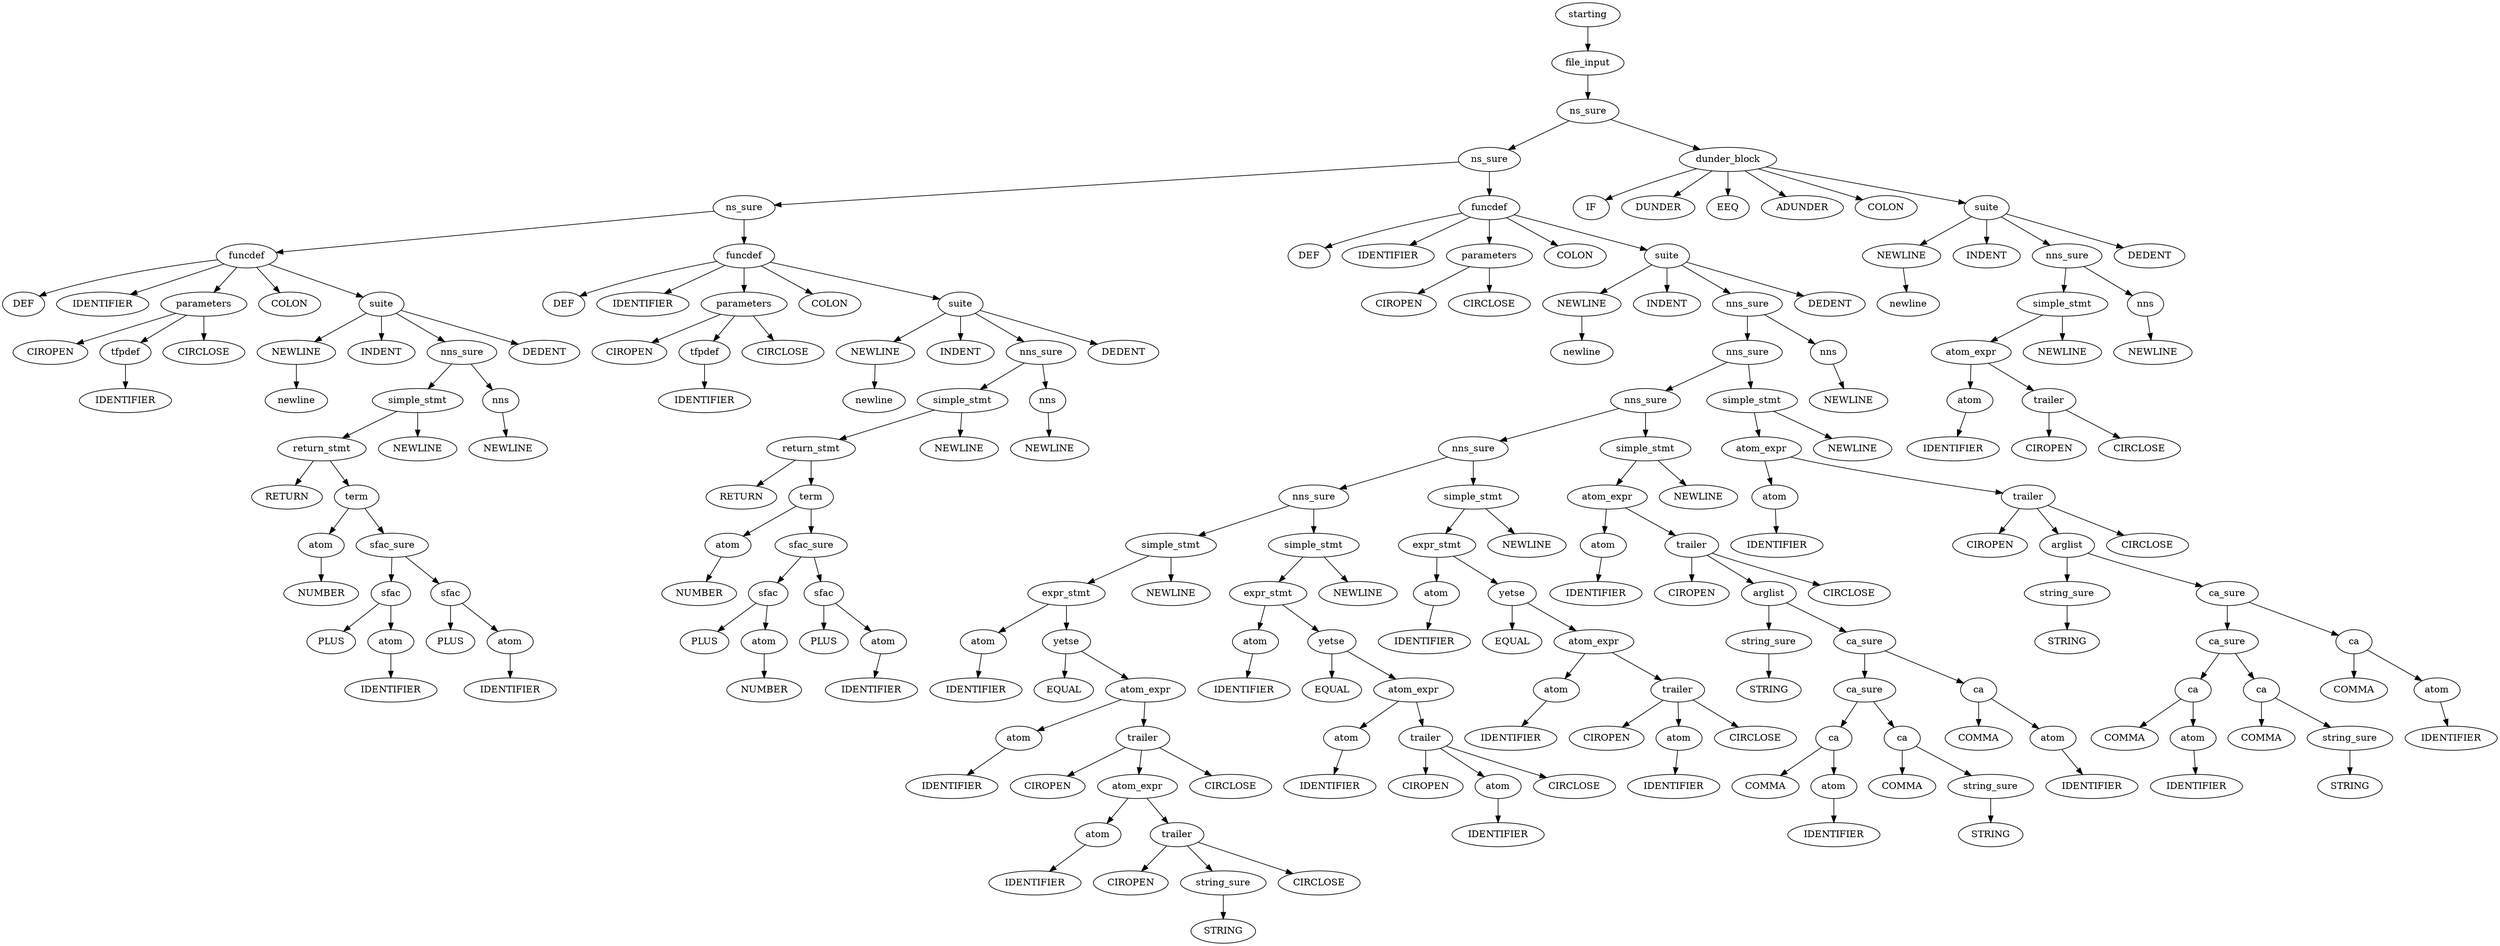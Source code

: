 digraph ASTVisual {
 ordering = out ;
10 [ label="tfpdef"]
20 [ label="IDENTIFIER"]
30 [ label="parameters"]
40 [ label="CIROPEN"]
50 [ label="CIRCLOSE"]
60 [ label="NEWLINE"]
70 [ label="newline"]
80 [ label="atom"]
90 [ label="NUMBER"]
100 [ label="atom"]
110 [ label="IDENTIFIER"]
120 [ label="sfac"]
130 [ label="PLUS"]
140 [ label="atom"]
150 [ label="IDENTIFIER"]
160 [ label="sfac"]
170 [ label="PLUS"]
180 [ label="sfac_sure"]
190 [ label="term"]
200 [ label="return_stmt"]
210 [ label="RETURN"]
220 [ label="simple_stmt"]
230 [ label="NEWLINE"]
240 [ label="nns"]
250 [ label="NEWLINE"]
260 [ label="nns_sure"]
270 [ label="suite"]
280 [ label="INDENT"]
290 [ label="DEDENT"]
300 [ label="funcdef"]
310 [ label="DEF"]
320 [ label="IDENTIFIER"]
330 [ label="COLON"]
340 [ label="tfpdef"]
350 [ label="IDENTIFIER"]
360 [ label="parameters"]
370 [ label="CIROPEN"]
380 [ label="CIRCLOSE"]
390 [ label="NEWLINE"]
400 [ label="newline"]
410 [ label="atom"]
420 [ label="NUMBER"]
430 [ label="atom"]
440 [ label="NUMBER"]
450 [ label="sfac"]
460 [ label="PLUS"]
470 [ label="atom"]
480 [ label="IDENTIFIER"]
490 [ label="sfac"]
500 [ label="PLUS"]
510 [ label="sfac_sure"]
520 [ label="term"]
530 [ label="return_stmt"]
540 [ label="RETURN"]
550 [ label="simple_stmt"]
560 [ label="NEWLINE"]
570 [ label="nns"]
580 [ label="NEWLINE"]
590 [ label="nns_sure"]
600 [ label="suite"]
610 [ label="INDENT"]
620 [ label="DEDENT"]
630 [ label="funcdef"]
640 [ label="DEF"]
650 [ label="IDENTIFIER"]
660 [ label="COLON"]
670 [ label="ns_sure"]
680 [ label="parameters"]
690 [ label="CIROPEN"]
700 [ label="CIRCLOSE"]
710 [ label="NEWLINE"]
720 [ label="newline"]
730 [ label="atom"]
740 [ label="IDENTIFIER"]
750 [ label="atom"]
760 [ label="IDENTIFIER"]
770 [ label="atom"]
780 [ label="IDENTIFIER"]
790 [ label="string_sure"]
800 [ label="STRING"]
810 [ label="trailer"]
820 [ label="CIROPEN"]
830 [ label="CIRCLOSE"]
840 [ label="atom_expr"]
850 [ label="trailer"]
860 [ label="CIROPEN"]
870 [ label="CIRCLOSE"]
880 [ label="atom_expr"]
890 [ label="yetse"]
900 [ label="EQUAL"]
910 [ label="expr_stmt"]
920 [ label="simple_stmt"]
930 [ label="NEWLINE"]
940 [ label="atom"]
950 [ label="IDENTIFIER"]
960 [ label="atom"]
970 [ label="IDENTIFIER"]
980 [ label="atom"]
990 [ label="IDENTIFIER"]
1000 [ label="trailer"]
1010 [ label="CIROPEN"]
1020 [ label="CIRCLOSE"]
1030 [ label="atom_expr"]
1040 [ label="yetse"]
1050 [ label="EQUAL"]
1060 [ label="expr_stmt"]
1070 [ label="simple_stmt"]
1080 [ label="NEWLINE"]
1090 [ label="nns_sure"]
1100 [ label="atom"]
1110 [ label="IDENTIFIER"]
1120 [ label="atom"]
1130 [ label="IDENTIFIER"]
1140 [ label="atom"]
1150 [ label="IDENTIFIER"]
1160 [ label="trailer"]
1170 [ label="CIROPEN"]
1180 [ label="CIRCLOSE"]
1190 [ label="atom_expr"]
1200 [ label="yetse"]
1210 [ label="EQUAL"]
1220 [ label="expr_stmt"]
1230 [ label="simple_stmt"]
1240 [ label="NEWLINE"]
1250 [ label="nns_sure"]
1260 [ label="atom"]
1270 [ label="IDENTIFIER"]
1280 [ label="string_sure"]
1290 [ label="STRING"]
1300 [ label="atom"]
1310 [ label="IDENTIFIER"]
1320 [ label="ca"]
1330 [ label="COMMA"]
1340 [ label="string_sure"]
1350 [ label="STRING"]
1360 [ label="ca"]
1370 [ label="COMMA"]
1380 [ label="ca_sure"]
1390 [ label="atom"]
1400 [ label="IDENTIFIER"]
1410 [ label="ca"]
1420 [ label="COMMA"]
1430 [ label="ca_sure"]
1440 [ label="arglist"]
1450 [ label="trailer"]
1460 [ label="CIROPEN"]
1470 [ label="CIRCLOSE"]
1480 [ label="atom_expr"]
1490 [ label="simple_stmt"]
1500 [ label="NEWLINE"]
1510 [ label="nns_sure"]
1520 [ label="atom"]
1530 [ label="IDENTIFIER"]
1540 [ label="string_sure"]
1550 [ label="STRING"]
1560 [ label="atom"]
1570 [ label="IDENTIFIER"]
1580 [ label="ca"]
1590 [ label="COMMA"]
1600 [ label="string_sure"]
1610 [ label="STRING"]
1620 [ label="ca"]
1630 [ label="COMMA"]
1640 [ label="ca_sure"]
1650 [ label="atom"]
1660 [ label="IDENTIFIER"]
1670 [ label="ca"]
1680 [ label="COMMA"]
1690 [ label="ca_sure"]
1700 [ label="arglist"]
1710 [ label="trailer"]
1720 [ label="CIROPEN"]
1730 [ label="CIRCLOSE"]
1740 [ label="atom_expr"]
1750 [ label="simple_stmt"]
1760 [ label="NEWLINE"]
1770 [ label="nns_sure"]
1780 [ label="nns"]
1790 [ label="NEWLINE"]
1800 [ label="nns_sure"]
1810 [ label="suite"]
1820 [ label="INDENT"]
1830 [ label="DEDENT"]
1840 [ label="funcdef"]
1850 [ label="DEF"]
1860 [ label="IDENTIFIER"]
1870 [ label="COLON"]
1880 [ label="ns_sure"]
1890 [ label="NEWLINE"]
1900 [ label="newline"]
1910 [ label="atom"]
1920 [ label="IDENTIFIER"]
1930 [ label="trailer"]
1940 [ label="CIROPEN"]
1950 [ label="CIRCLOSE"]
1960 [ label="atom_expr"]
1970 [ label="simple_stmt"]
1980 [ label="NEWLINE"]
1990 [ label="nns"]
2000 [ label="NEWLINE"]
2010 [ label="nns_sure"]
2020 [ label="suite"]
2030 [ label="INDENT"]
2040 [ label="DEDENT"]
2050 [ label="dunder_block"]
2060 [ label="IF"]
2070 [ label="DUNDER"]
2080 [ label="EEQ"]
2090 [ label="ADUNDER"]
2100 [ label="COLON"]
2110 [ label="ns_sure"]
2120 [ label="file_input"]
2130 [ label="starting"]
10 -> 20[ label=""]
30 -> 40[ label=""]
30 -> 10[ label=""]
30 -> 50[ label=""]
60 -> 70[ label=""]
80 -> 90[ label=""]
100 -> 110[ label=""]
120 -> 130[ label=""]
120 -> 100[ label=""]
140 -> 150[ label=""]
160 -> 170[ label=""]
160 -> 140[ label=""]
180 -> 120[ label=""]
180 -> 160[ label=""]
190 -> 80[ label=""]
190 -> 180[ label=""]
200 -> 210[ label=""]
200 -> 190[ label=""]
220 -> 200[ label=""]
220 -> 230[ label=""]
240 -> 250[ label=""]
260 -> 220[ label=""]
260 -> 240[ label=""]
270 -> 60[ label=""]
270 -> 280[ label=""]
270 -> 260[ label=""]
270 -> 290[ label=""]
300 -> 310[ label=""]
300 -> 320[ label=""]
300 -> 30[ label=""]
300 -> 330[ label=""]
300 -> 270[ label=""]
340 -> 350[ label=""]
360 -> 370[ label=""]
360 -> 340[ label=""]
360 -> 380[ label=""]
390 -> 400[ label=""]
410 -> 420[ label=""]
430 -> 440[ label=""]
450 -> 460[ label=""]
450 -> 430[ label=""]
470 -> 480[ label=""]
490 -> 500[ label=""]
490 -> 470[ label=""]
510 -> 450[ label=""]
510 -> 490[ label=""]
520 -> 410[ label=""]
520 -> 510[ label=""]
530 -> 540[ label=""]
530 -> 520[ label=""]
550 -> 530[ label=""]
550 -> 560[ label=""]
570 -> 580[ label=""]
590 -> 550[ label=""]
590 -> 570[ label=""]
600 -> 390[ label=""]
600 -> 610[ label=""]
600 -> 590[ label=""]
600 -> 620[ label=""]
630 -> 640[ label=""]
630 -> 650[ label=""]
630 -> 360[ label=""]
630 -> 660[ label=""]
630 -> 600[ label=""]
670 -> 300[ label=""]
670 -> 630[ label=""]
680 -> 690[ label=""]
680 -> 700[ label=""]
710 -> 720[ label=""]
730 -> 740[ label=""]
750 -> 760[ label=""]
770 -> 780[ label=""]
790 -> 800[ label=""]
810 -> 820[ label=""]
810 -> 790[ label=""]
810 -> 830[ label=""]
840 -> 770[ label=""]
840 -> 810[ label=""]
850 -> 860[ label=""]
850 -> 840[ label=""]
850 -> 870[ label=""]
880 -> 750[ label=""]
880 -> 850[ label=""]
890 -> 900[ label=""]
890 -> 880[ label=""]
910 -> 730[ label=""]
910 -> 890[ label=""]
920 -> 910[ label=""]
920 -> 930[ label=""]
940 -> 950[ label=""]
960 -> 970[ label=""]
980 -> 990[ label=""]
1000 -> 1010[ label=""]
1000 -> 980[ label=""]
1000 -> 1020[ label=""]
1030 -> 960[ label=""]
1030 -> 1000[ label=""]
1040 -> 1050[ label=""]
1040 -> 1030[ label=""]
1060 -> 940[ label=""]
1060 -> 1040[ label=""]
1070 -> 1060[ label=""]
1070 -> 1080[ label=""]
1090 -> 920[ label=""]
1090 -> 1070[ label=""]
1100 -> 1110[ label=""]
1120 -> 1130[ label=""]
1140 -> 1150[ label=""]
1160 -> 1170[ label=""]
1160 -> 1140[ label=""]
1160 -> 1180[ label=""]
1190 -> 1120[ label=""]
1190 -> 1160[ label=""]
1200 -> 1210[ label=""]
1200 -> 1190[ label=""]
1220 -> 1100[ label=""]
1220 -> 1200[ label=""]
1230 -> 1220[ label=""]
1230 -> 1240[ label=""]
1250 -> 1090[ label=""]
1250 -> 1230[ label=""]
1260 -> 1270[ label=""]
1280 -> 1290[ label=""]
1300 -> 1310[ label=""]
1320 -> 1330[ label=""]
1320 -> 1300[ label=""]
1340 -> 1350[ label=""]
1360 -> 1370[ label=""]
1360 -> 1340[ label=""]
1380 -> 1320[ label=""]
1380 -> 1360[ label=""]
1390 -> 1400[ label=""]
1410 -> 1420[ label=""]
1410 -> 1390[ label=""]
1430 -> 1380[ label=""]
1430 -> 1410[ label=""]
1440 -> 1280[ label=""]
1440 -> 1430[ label=""]
1450 -> 1460[ label=""]
1450 -> 1440[ label=""]
1450 -> 1470[ label=""]
1480 -> 1260[ label=""]
1480 -> 1450[ label=""]
1490 -> 1480[ label=""]
1490 -> 1500[ label=""]
1510 -> 1250[ label=""]
1510 -> 1490[ label=""]
1520 -> 1530[ label=""]
1540 -> 1550[ label=""]
1560 -> 1570[ label=""]
1580 -> 1590[ label=""]
1580 -> 1560[ label=""]
1600 -> 1610[ label=""]
1620 -> 1630[ label=""]
1620 -> 1600[ label=""]
1640 -> 1580[ label=""]
1640 -> 1620[ label=""]
1650 -> 1660[ label=""]
1670 -> 1680[ label=""]
1670 -> 1650[ label=""]
1690 -> 1640[ label=""]
1690 -> 1670[ label=""]
1700 -> 1540[ label=""]
1700 -> 1690[ label=""]
1710 -> 1720[ label=""]
1710 -> 1700[ label=""]
1710 -> 1730[ label=""]
1740 -> 1520[ label=""]
1740 -> 1710[ label=""]
1750 -> 1740[ label=""]
1750 -> 1760[ label=""]
1770 -> 1510[ label=""]
1770 -> 1750[ label=""]
1780 -> 1790[ label=""]
1800 -> 1770[ label=""]
1800 -> 1780[ label=""]
1810 -> 710[ label=""]
1810 -> 1820[ label=""]
1810 -> 1800[ label=""]
1810 -> 1830[ label=""]
1840 -> 1850[ label=""]
1840 -> 1860[ label=""]
1840 -> 680[ label=""]
1840 -> 1870[ label=""]
1840 -> 1810[ label=""]
1880 -> 670[ label=""]
1880 -> 1840[ label=""]
1890 -> 1900[ label=""]
1910 -> 1920[ label=""]
1930 -> 1940[ label=""]
1930 -> 1950[ label=""]
1960 -> 1910[ label=""]
1960 -> 1930[ label=""]
1970 -> 1960[ label=""]
1970 -> 1980[ label=""]
1990 -> 2000[ label=""]
2010 -> 1970[ label=""]
2010 -> 1990[ label=""]
2020 -> 1890[ label=""]
2020 -> 2030[ label=""]
2020 -> 2010[ label=""]
2020 -> 2040[ label=""]
2050 -> 2060[ label=""]
2050 -> 2070[ label=""]
2050 -> 2080[ label=""]
2050 -> 2090[ label=""]
2050 -> 2100[ label=""]
2050 -> 2020[ label=""]
2110 -> 1880[ label=""]
2110 -> 2050[ label=""]
2120 -> 2110[ label=""]
2130 -> 2120[ label=""]
  }
